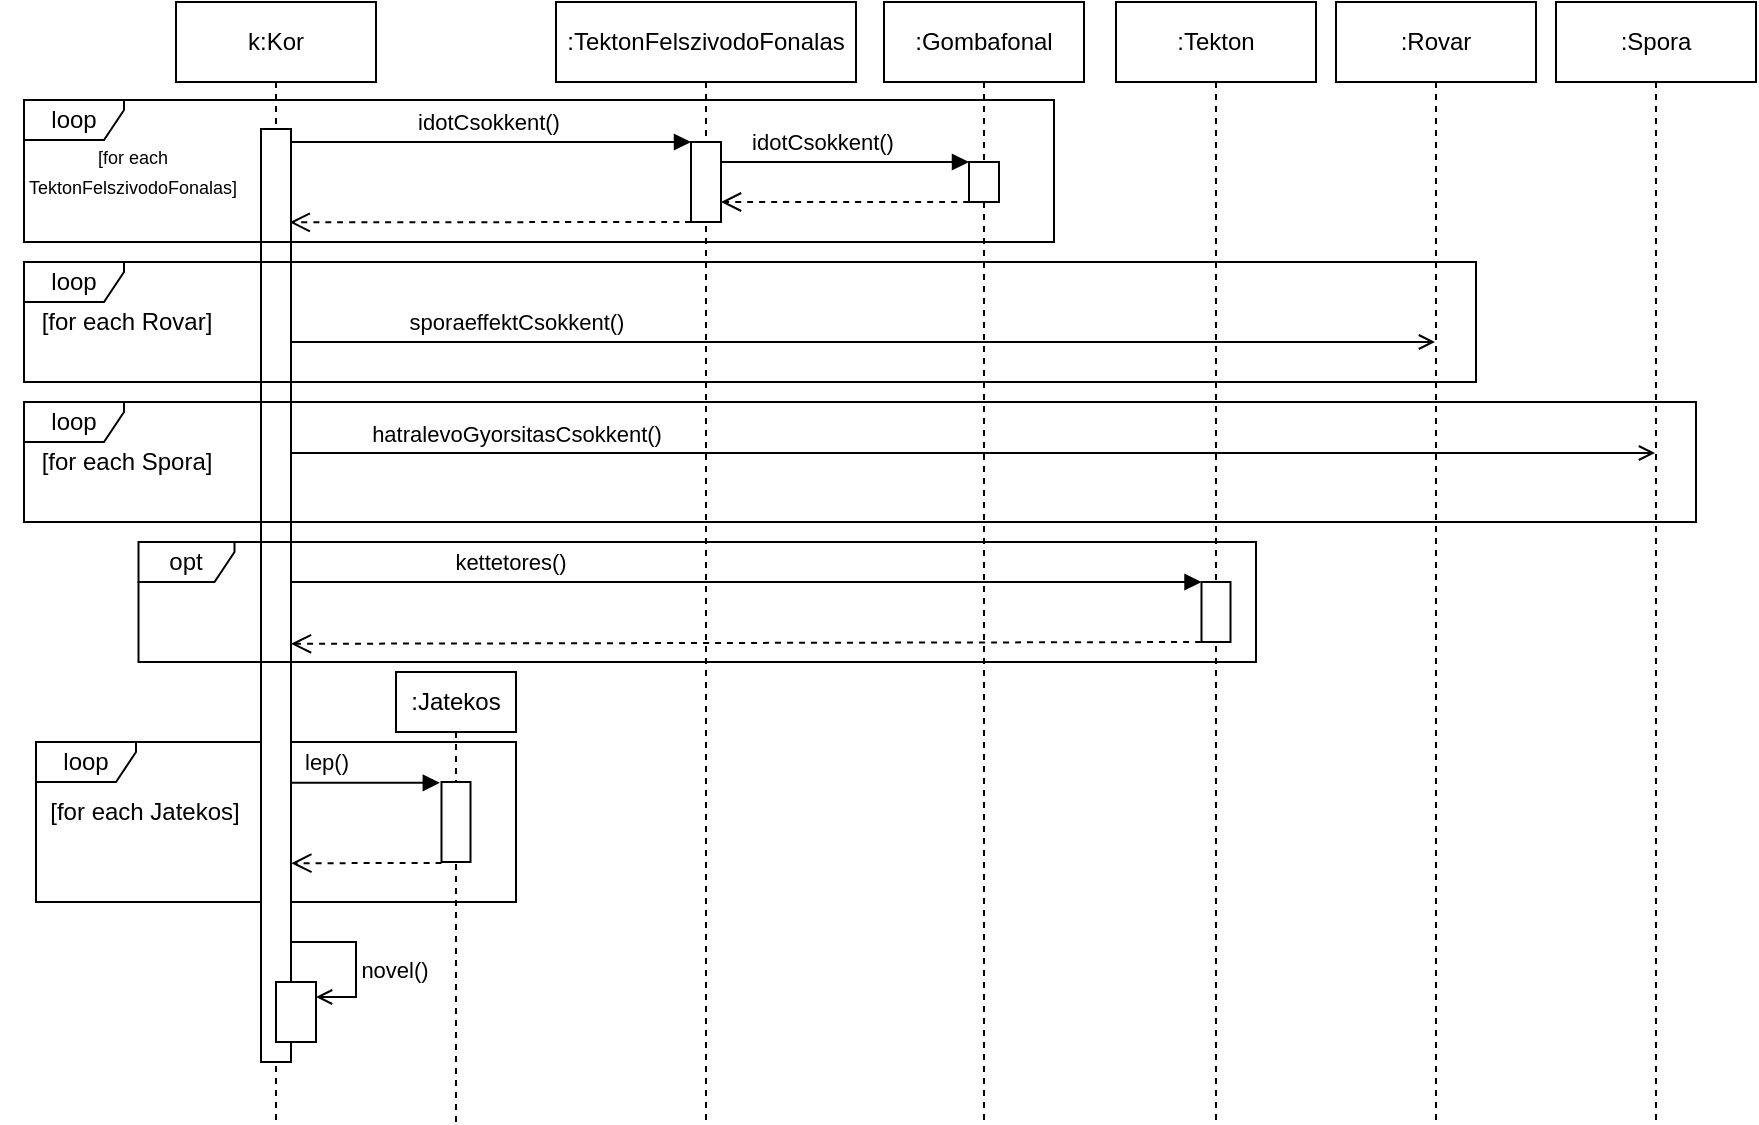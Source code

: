 <mxfile version="26.0.16">
  <diagram name="Page-1" id="FDJyB5ifmkAeyxpxCIjm">
    <mxGraphModel dx="2022" dy="738" grid="1" gridSize="10" guides="1" tooltips="1" connect="1" arrows="1" fold="1" page="1" pageScale="1" pageWidth="827" pageHeight="1169" math="0" shadow="0">
      <root>
        <mxCell id="0" />
        <mxCell id="1" parent="0" />
        <mxCell id="v9YeCeuR4lEg2rzy3me_-1" value="k:Kor" style="shape=umlLifeline;perimeter=lifelinePerimeter;whiteSpace=wrap;html=1;container=1;dropTarget=0;collapsible=0;recursiveResize=0;outlineConnect=0;portConstraint=eastwest;newEdgeStyle={&quot;curved&quot;:0,&quot;rounded&quot;:0};" parent="1" vertex="1">
          <mxGeometry x="60" y="80" width="100" height="560" as="geometry" />
        </mxCell>
        <mxCell id="v9YeCeuR4lEg2rzy3me_-5" value="loop" style="shape=umlFrame;whiteSpace=wrap;html=1;pointerEvents=0;width=50;height=20;" parent="1" vertex="1">
          <mxGeometry x="-10" y="450" width="240" height="80" as="geometry" />
        </mxCell>
        <mxCell id="v9YeCeuR4lEg2rzy3me_-6" value="[for each Jatekos]" style="text;html=1;align=center;verticalAlign=middle;resizable=0;points=[];autosize=1;strokeColor=none;fillColor=none;" parent="1" vertex="1">
          <mxGeometry x="-16" y="470" width="120" height="30" as="geometry" />
        </mxCell>
        <mxCell id="v9YeCeuR4lEg2rzy3me_-9" value=":Jatekos" style="shape=umlLifeline;perimeter=lifelinePerimeter;whiteSpace=wrap;html=1;container=1;dropTarget=0;collapsible=0;recursiveResize=0;outlineConnect=0;portConstraint=eastwest;newEdgeStyle={&quot;curved&quot;:0,&quot;rounded&quot;:0};rounded=0;glass=0;shadow=0;size=30;" parent="1" vertex="1">
          <mxGeometry x="170" y="415" width="60" height="225" as="geometry" />
        </mxCell>
        <mxCell id="v9YeCeuR4lEg2rzy3me_-11" value=":Gombafonal" style="shape=umlLifeline;perimeter=lifelinePerimeter;whiteSpace=wrap;html=1;container=1;dropTarget=0;collapsible=0;recursiveResize=0;outlineConnect=0;portConstraint=eastwest;newEdgeStyle={&quot;curved&quot;:0,&quot;rounded&quot;:0};rounded=0;glass=0;shadow=0;" parent="1" vertex="1">
          <mxGeometry x="414" y="80" width="100" height="560" as="geometry" />
        </mxCell>
        <mxCell id="v9YeCeuR4lEg2rzy3me_-12" value=":Tekton" style="shape=umlLifeline;perimeter=lifelinePerimeter;whiteSpace=wrap;html=1;container=1;dropTarget=0;collapsible=0;recursiveResize=0;outlineConnect=0;portConstraint=eastwest;newEdgeStyle={&quot;curved&quot;:0,&quot;rounded&quot;:0};rounded=0;glass=0;shadow=0;" parent="1" vertex="1">
          <mxGeometry x="530" y="80" width="100" height="560" as="geometry" />
        </mxCell>
        <mxCell id="v9YeCeuR4lEg2rzy3me_-13" value=":Rovar" style="shape=umlLifeline;perimeter=lifelinePerimeter;whiteSpace=wrap;html=1;container=1;dropTarget=0;collapsible=0;recursiveResize=0;outlineConnect=0;portConstraint=eastwest;newEdgeStyle={&quot;curved&quot;:0,&quot;rounded&quot;:0};rounded=0;glass=0;shadow=0;" parent="1" vertex="1">
          <mxGeometry x="640" y="80" width="100" height="560" as="geometry" />
        </mxCell>
        <mxCell id="v9YeCeuR4lEg2rzy3me_-15" style="edgeStyle=orthogonalEdgeStyle;rounded=0;orthogonalLoop=1;jettySize=auto;html=1;exitX=1.091;exitY=0.136;exitDx=0;exitDy=0;exitPerimeter=0;endArrow=block;endFill=1;entryX=-0.058;entryY=0.408;entryDx=0;entryDy=0;entryPerimeter=0;" parent="1" edge="1">
          <mxGeometry relative="1" as="geometry">
            <mxPoint x="117.495" y="499.998" as="sourcePoint" />
            <mxPoint x="191.909" y="470.4" as="targetPoint" />
            <Array as="points">
              <mxPoint x="118" y="470" />
            </Array>
          </mxGeometry>
        </mxCell>
        <mxCell id="v9YeCeuR4lEg2rzy3me_-16" value="lep()" style="edgeLabel;html=1;align=center;verticalAlign=middle;resizable=0;points=[];" parent="v9YeCeuR4lEg2rzy3me_-15" vertex="1" connectable="0">
          <mxGeometry x="0.334" y="1" relative="1" as="geometry">
            <mxPoint x="-23" y="-10" as="offset" />
          </mxGeometry>
        </mxCell>
        <mxCell id="z8pcYm2S3bfLugLfYeci-2" style="edgeStyle=orthogonalEdgeStyle;rounded=0;orthogonalLoop=1;jettySize=auto;html=1;endArrow=block;endFill=1;entryX=0;entryY=0;entryDx=0;entryDy=0;" parent="1" edge="1">
          <mxGeometry relative="1" as="geometry">
            <mxPoint x="117.5" y="150" as="sourcePoint" />
            <mxPoint x="317.5" y="150" as="targetPoint" />
            <Array as="points">
              <mxPoint x="300" y="150" />
              <mxPoint x="300" y="150" />
            </Array>
          </mxGeometry>
        </mxCell>
        <mxCell id="z8pcYm2S3bfLugLfYeci-3" value="idotCsokkent()" style="edgeLabel;html=1;align=center;verticalAlign=middle;resizable=0;points=[];" parent="z8pcYm2S3bfLugLfYeci-2" vertex="1" connectable="0">
          <mxGeometry x="0.272" y="-1" relative="1" as="geometry">
            <mxPoint x="-29" y="-11" as="offset" />
          </mxGeometry>
        </mxCell>
        <mxCell id="z8pcYm2S3bfLugLfYeci-9" style="edgeStyle=orthogonalEdgeStyle;rounded=0;orthogonalLoop=1;jettySize=auto;html=1;endArrow=block;endFill=1;entryX=0;entryY=0.25;entryDx=0;entryDy=0;" parent="1" edge="1">
          <mxGeometry relative="1" as="geometry">
            <mxPoint x="117.5" y="372.5" as="sourcePoint" />
            <mxPoint x="572.75" y="370" as="targetPoint" />
            <Array as="points">
              <mxPoint x="118" y="370" />
            </Array>
          </mxGeometry>
        </mxCell>
        <mxCell id="z8pcYm2S3bfLugLfYeci-10" value="kettetores()" style="edgeLabel;html=1;align=center;verticalAlign=middle;resizable=0;points=[];" parent="z8pcYm2S3bfLugLfYeci-9" vertex="1" connectable="0">
          <mxGeometry x="-0.499" y="1" relative="1" as="geometry">
            <mxPoint x="-3" y="-9" as="offset" />
          </mxGeometry>
        </mxCell>
        <mxCell id="z8pcYm2S3bfLugLfYeci-13" style="edgeStyle=orthogonalEdgeStyle;rounded=0;orthogonalLoop=1;jettySize=auto;html=1;endArrow=open;endFill=0;" parent="1" edge="1">
          <mxGeometry relative="1" as="geometry">
            <mxPoint x="117.5" y="250" as="sourcePoint" />
            <mxPoint x="689.5" y="250" as="targetPoint" />
            <Array as="points">
              <mxPoint x="250" y="250" />
              <mxPoint x="250" y="250" />
            </Array>
          </mxGeometry>
        </mxCell>
        <mxCell id="z8pcYm2S3bfLugLfYeci-14" value="sporaeffektCsokkent()" style="edgeLabel;html=1;align=center;verticalAlign=middle;resizable=0;points=[];" parent="z8pcYm2S3bfLugLfYeci-13" vertex="1" connectable="0">
          <mxGeometry x="0.151" relative="1" as="geometry">
            <mxPoint x="-217" y="-10" as="offset" />
          </mxGeometry>
        </mxCell>
        <mxCell id="z8pcYm2S3bfLugLfYeci-24" style="edgeStyle=orthogonalEdgeStyle;rounded=0;orthogonalLoop=1;jettySize=auto;html=1;entryX=1;entryY=0.25;entryDx=0;entryDy=0;endArrow=open;endFill=0;" parent="1" source="v9YeCeuR4lEg2rzy3me_-14" target="z8pcYm2S3bfLugLfYeci-23" edge="1">
          <mxGeometry relative="1" as="geometry">
            <Array as="points">
              <mxPoint x="150" y="550" />
              <mxPoint x="150" y="578" />
            </Array>
          </mxGeometry>
        </mxCell>
        <mxCell id="z8pcYm2S3bfLugLfYeci-25" value="&lt;span&gt;novel()&lt;/span&gt;" style="edgeLabel;html=1;align=center;verticalAlign=middle;resizable=0;points=[];labelBackgroundColor=none;" parent="z8pcYm2S3bfLugLfYeci-24" vertex="1" connectable="0">
          <mxGeometry x="-0.402" y="1" relative="1" as="geometry">
            <mxPoint x="27" y="15" as="offset" />
          </mxGeometry>
        </mxCell>
        <mxCell id="v9YeCeuR4lEg2rzy3me_-14" value="" style="rounded=0;whiteSpace=wrap;html=1;" parent="1" vertex="1">
          <mxGeometry x="102.5" y="143.5" width="15" height="466.5" as="geometry" />
        </mxCell>
        <mxCell id="z8pcYm2S3bfLugLfYeci-1" value=":TektonFelszivodoFonalas" style="shape=umlLifeline;perimeter=lifelinePerimeter;whiteSpace=wrap;html=1;container=1;dropTarget=0;collapsible=0;recursiveResize=0;outlineConnect=0;portConstraint=eastwest;newEdgeStyle={&quot;curved&quot;:0,&quot;rounded&quot;:0};rounded=0;glass=0;shadow=0;" parent="1" vertex="1">
          <mxGeometry x="250" y="80" width="150" height="560" as="geometry" />
        </mxCell>
        <mxCell id="z8pcYm2S3bfLugLfYeci-4" style="edgeStyle=orthogonalEdgeStyle;rounded=0;orthogonalLoop=1;jettySize=auto;html=1;endArrow=block;endFill=1;entryX=0;entryY=0;entryDx=0;entryDy=0;" parent="1" edge="1" target="p2T78z89yq3HBP0iOurk-5">
          <mxGeometry relative="1" as="geometry">
            <mxPoint x="332.5" y="160.029" as="sourcePoint" />
            <mxPoint x="463.5" y="160" as="targetPoint" />
            <Array as="points">
              <mxPoint x="370" y="160" />
              <mxPoint x="370" y="160" />
            </Array>
          </mxGeometry>
        </mxCell>
        <mxCell id="z8pcYm2S3bfLugLfYeci-5" value="idotCsokkent()" style="edgeLabel;html=1;align=center;verticalAlign=middle;resizable=0;points=[];" parent="z8pcYm2S3bfLugLfYeci-4" vertex="1" connectable="0">
          <mxGeometry x="0.272" y="-1" relative="1" as="geometry">
            <mxPoint x="-29" y="-11" as="offset" />
          </mxGeometry>
        </mxCell>
        <mxCell id="z8pcYm2S3bfLugLfYeci-7" value="" style="edgeStyle=orthogonalEdgeStyle;rounded=0;orthogonalLoop=1;jettySize=auto;html=1;endArrow=open;endFill=0;entryX=0.56;entryY=0.356;entryDx=0;entryDy=0;entryPerimeter=0;" parent="1" target="z8pcYm2S3bfLugLfYeci-6" edge="1">
          <mxGeometry relative="1" as="geometry">
            <mxPoint x="323" y="170" as="sourcePoint" />
            <mxPoint x="470" y="170" as="targetPoint" />
            <Array as="points" />
          </mxGeometry>
        </mxCell>
        <mxCell id="z8pcYm2S3bfLugLfYeci-6" value="" style="rounded=0;whiteSpace=wrap;html=1;" parent="1" vertex="1">
          <mxGeometry x="317.5" y="150" width="15" height="40" as="geometry" />
        </mxCell>
        <mxCell id="z8pcYm2S3bfLugLfYeci-11" value="opt" style="shape=umlFrame;whiteSpace=wrap;html=1;pointerEvents=0;width=48;height=20;" parent="1" vertex="1">
          <mxGeometry x="41.25" y="350" width="558.75" height="60" as="geometry" />
        </mxCell>
        <mxCell id="z8pcYm2S3bfLugLfYeci-12" value=":Spora" style="shape=umlLifeline;perimeter=lifelinePerimeter;whiteSpace=wrap;html=1;container=1;dropTarget=0;collapsible=0;recursiveResize=0;outlineConnect=0;portConstraint=eastwest;newEdgeStyle={&quot;curved&quot;:0,&quot;rounded&quot;:0};rounded=0;glass=0;shadow=0;" parent="1" vertex="1">
          <mxGeometry x="750" y="80" width="100" height="560" as="geometry" />
        </mxCell>
        <mxCell id="z8pcYm2S3bfLugLfYeci-15" style="edgeStyle=orthogonalEdgeStyle;rounded=0;orthogonalLoop=1;jettySize=auto;html=1;endArrow=open;endFill=0;" parent="1" edge="1">
          <mxGeometry relative="1" as="geometry">
            <mxPoint x="117.5" y="304.5" as="sourcePoint" />
            <mxPoint x="799.5" y="305.5" as="targetPoint" />
            <Array as="points">
              <mxPoint x="118" y="305.5" />
            </Array>
          </mxGeometry>
        </mxCell>
        <mxCell id="z8pcYm2S3bfLugLfYeci-16" value="hatralevoGyorsitasCsokkent()" style="edgeLabel;html=1;align=center;verticalAlign=middle;resizable=0;points=[];" parent="z8pcYm2S3bfLugLfYeci-15" vertex="1" connectable="0">
          <mxGeometry x="0.151" relative="1" as="geometry">
            <mxPoint x="-280" y="-10" as="offset" />
          </mxGeometry>
        </mxCell>
        <mxCell id="z8pcYm2S3bfLugLfYeci-17" value="loop" style="shape=umlFrame;whiteSpace=wrap;html=1;pointerEvents=0;width=50;height=20;" parent="1" vertex="1">
          <mxGeometry x="-16" y="129" width="515" height="71" as="geometry" />
        </mxCell>
        <mxCell id="z8pcYm2S3bfLugLfYeci-18" value="&lt;font style=&quot;font-size: 9px;&quot;&gt;[for each&lt;/font&gt;&lt;div&gt;&lt;font style=&quot;font-size: 9px;&quot;&gt;TektonFelszivodoFonalas]&lt;/font&gt;&lt;/div&gt;" style="text;html=1;align=center;verticalAlign=middle;resizable=0;points=[];autosize=1;strokeColor=none;fillColor=none;" parent="1" vertex="1">
          <mxGeometry x="-27.5" y="143.5" width="130" height="40" as="geometry" />
        </mxCell>
        <mxCell id="z8pcYm2S3bfLugLfYeci-19" value="loop" style="shape=umlFrame;whiteSpace=wrap;html=1;pointerEvents=0;width=50;height=20;" parent="1" vertex="1">
          <mxGeometry x="-16" y="210" width="726" height="60" as="geometry" />
        </mxCell>
        <mxCell id="z8pcYm2S3bfLugLfYeci-20" value="loop" style="shape=umlFrame;whiteSpace=wrap;html=1;pointerEvents=0;width=50;height=20;" parent="1" vertex="1">
          <mxGeometry x="-16" y="280" width="836" height="60" as="geometry" />
        </mxCell>
        <mxCell id="z8pcYm2S3bfLugLfYeci-21" value="[for each Rovar]" style="text;html=1;align=center;verticalAlign=middle;resizable=0;points=[];autosize=1;strokeColor=none;fillColor=none;" parent="1" vertex="1">
          <mxGeometry x="-20" y="225" width="110" height="30" as="geometry" />
        </mxCell>
        <mxCell id="z8pcYm2S3bfLugLfYeci-22" value="[for each Spora]" style="text;html=1;align=center;verticalAlign=middle;resizable=0;points=[];autosize=1;strokeColor=none;fillColor=none;" parent="1" vertex="1">
          <mxGeometry x="-20" y="295" width="110" height="30" as="geometry" />
        </mxCell>
        <mxCell id="z8pcYm2S3bfLugLfYeci-23" value="" style="whiteSpace=wrap;html=1;" parent="1" vertex="1">
          <mxGeometry x="110" y="570" width="20" height="30" as="geometry" />
        </mxCell>
        <mxCell id="p2T78z89yq3HBP0iOurk-1" value="" style="whiteSpace=wrap;html=1;" vertex="1" parent="1">
          <mxGeometry x="572.75" y="370" width="14.5" height="30" as="geometry" />
        </mxCell>
        <mxCell id="p2T78z89yq3HBP0iOurk-2" style="edgeStyle=none;curved=1;rounded=0;orthogonalLoop=1;jettySize=auto;html=1;entryX=1.02;entryY=0.525;entryDx=0;entryDy=0;entryPerimeter=0;fontSize=12;startSize=8;endSize=8;dashed=1;endArrow=open;endFill=0;" edge="1" parent="1">
          <mxGeometry relative="1" as="geometry">
            <mxPoint x="572.45" y="400.004" as="sourcePoint" />
            <mxPoint x="117.5" y="400.903" as="targetPoint" />
          </mxGeometry>
        </mxCell>
        <mxCell id="p2T78z89yq3HBP0iOurk-3" value="" style="whiteSpace=wrap;html=1;" vertex="1" parent="1">
          <mxGeometry x="192.75" y="470" width="14.5" height="40" as="geometry" />
        </mxCell>
        <mxCell id="p2T78z89yq3HBP0iOurk-4" style="edgeStyle=none;curved=1;rounded=0;orthogonalLoop=1;jettySize=auto;html=1;entryX=1.011;entryY=0.787;entryDx=0;entryDy=0;entryPerimeter=0;fontSize=12;startSize=8;endSize=8;dashed=1;endArrow=open;endFill=0;" edge="1" parent="1" target="v9YeCeuR4lEg2rzy3me_-14">
          <mxGeometry relative="1" as="geometry">
            <mxPoint x="192.75" y="510.446" as="sourcePoint" />
            <mxPoint x="119.045" y="510.001" as="targetPoint" />
          </mxGeometry>
        </mxCell>
        <mxCell id="p2T78z89yq3HBP0iOurk-5" value="" style="rounded=0;whiteSpace=wrap;html=1;" vertex="1" parent="1">
          <mxGeometry x="456.5" y="160" width="15" height="20" as="geometry" />
        </mxCell>
        <mxCell id="p2T78z89yq3HBP0iOurk-6" style="edgeStyle=none;curved=1;rounded=0;orthogonalLoop=1;jettySize=auto;html=1;entryX=1;entryY=0.75;entryDx=0;entryDy=0;fontSize=12;startSize=8;endSize=8;dashed=1;endArrow=open;endFill=0;exitX=0;exitY=1;exitDx=0;exitDy=0;" edge="1" parent="1" source="p2T78z89yq3HBP0iOurk-5" target="z8pcYm2S3bfLugLfYeci-6">
          <mxGeometry relative="1" as="geometry">
            <mxPoint x="450.75" y="183.496" as="sourcePoint" />
            <mxPoint x="376" y="184.05" as="targetPoint" />
          </mxGeometry>
        </mxCell>
        <mxCell id="p2T78z89yq3HBP0iOurk-7" style="edgeStyle=none;curved=1;rounded=0;orthogonalLoop=1;jettySize=auto;html=1;entryX=0.957;entryY=0.1;entryDx=0;entryDy=0;fontSize=12;startSize=8;endSize=8;dashed=1;endArrow=open;endFill=0;exitX=0;exitY=1;exitDx=0;exitDy=0;entryPerimeter=0;" edge="1" parent="1" source="z8pcYm2S3bfLugLfYeci-6" target="v9YeCeuR4lEg2rzy3me_-14">
          <mxGeometry relative="1" as="geometry">
            <mxPoint x="284" y="183.5" as="sourcePoint" />
            <mxPoint x="160" y="183.5" as="targetPoint" />
          </mxGeometry>
        </mxCell>
      </root>
    </mxGraphModel>
  </diagram>
</mxfile>
